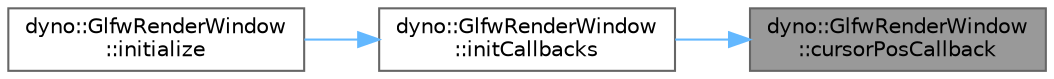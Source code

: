 digraph "dyno::GlfwRenderWindow::cursorPosCallback"
{
 // LATEX_PDF_SIZE
  bgcolor="transparent";
  edge [fontname=Helvetica,fontsize=10,labelfontname=Helvetica,labelfontsize=10];
  node [fontname=Helvetica,fontsize=10,shape=box,height=0.2,width=0.4];
  rankdir="RL";
  Node1 [id="Node000001",label="dyno::GlfwRenderWindow\l::cursorPosCallback",height=0.2,width=0.4,color="gray40", fillcolor="grey60", style="filled", fontcolor="black",tooltip=" "];
  Node1 -> Node2 [id="edge1_Node000001_Node000002",dir="back",color="steelblue1",style="solid",tooltip=" "];
  Node2 [id="Node000002",label="dyno::GlfwRenderWindow\l::initCallbacks",height=0.2,width=0.4,color="grey40", fillcolor="white", style="filled",URL="$classdyno_1_1_glfw_render_window.html#a6484e0b6dc9e6d846b6cdaa7f5e350af",tooltip=" "];
  Node2 -> Node3 [id="edge2_Node000002_Node000003",dir="back",color="steelblue1",style="solid",tooltip=" "];
  Node3 [id="Node000003",label="dyno::GlfwRenderWindow\l::initialize",height=0.2,width=0.4,color="grey40", fillcolor="white", style="filled",URL="$classdyno_1_1_glfw_render_window.html#a3f51fbbfa7066af87fe2dbde8a78fda4",tooltip=" "];
}
